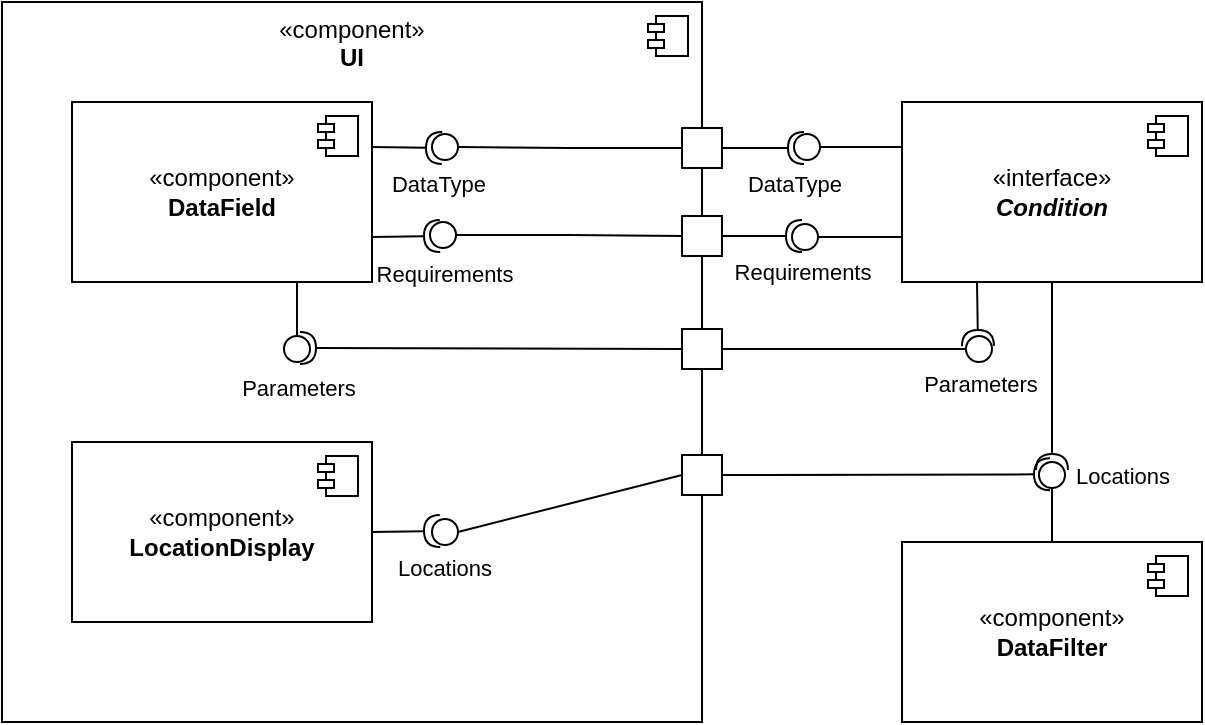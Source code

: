 <mxfile version="22.1.5" type="device">
  <diagram name="Page-1" id="2GO6flcjruMHqw1jbpVg">
    <mxGraphModel dx="700" dy="383" grid="1" gridSize="10" guides="1" tooltips="1" connect="1" arrows="1" fold="1" page="1" pageScale="1" pageWidth="1100" pageHeight="850" math="0" shadow="0">
      <root>
        <mxCell id="0" />
        <mxCell id="1" parent="0" />
        <mxCell id="JcRKv-q51x_LgkjwrklQ-1" value="«component»&lt;br&gt;&lt;b&gt;UI&lt;/b&gt;" style="html=1;dropTarget=0;whiteSpace=wrap;verticalAlign=top;" parent="1" vertex="1">
          <mxGeometry x="120" y="140" width="350" height="360" as="geometry" />
        </mxCell>
        <mxCell id="JcRKv-q51x_LgkjwrklQ-2" value="" style="shape=module;jettyWidth=8;jettyHeight=4;" parent="JcRKv-q51x_LgkjwrklQ-1" vertex="1">
          <mxGeometry x="1" width="20" height="20" relative="1" as="geometry">
            <mxPoint x="-27" y="7" as="offset" />
          </mxGeometry>
        </mxCell>
        <mxCell id="OWtk-PBOLNnDGbB9wQLR-29" style="edgeStyle=orthogonalEdgeStyle;rounded=0;orthogonalLoop=1;jettySize=auto;html=1;exitX=0.75;exitY=1;exitDx=0;exitDy=0;entryX=0.5;entryY=0;entryDx=0;entryDy=0;endArrow=none;endFill=0;" edge="1" parent="1" source="JcRKv-q51x_LgkjwrklQ-3" target="OWtk-PBOLNnDGbB9wQLR-28">
          <mxGeometry relative="1" as="geometry" />
        </mxCell>
        <mxCell id="OWtk-PBOLNnDGbB9wQLR-30" value="Parameters" style="edgeLabel;html=1;align=center;verticalAlign=middle;resizable=0;points=[];" vertex="1" connectable="0" parent="OWtk-PBOLNnDGbB9wQLR-29">
          <mxGeometry x="0.23" y="2" relative="1" as="geometry">
            <mxPoint x="-2" y="36" as="offset" />
          </mxGeometry>
        </mxCell>
        <mxCell id="JcRKv-q51x_LgkjwrklQ-3" value="«component»&lt;br&gt;&lt;b&gt;DataField&lt;/b&gt;" style="html=1;dropTarget=0;whiteSpace=wrap;" parent="1" vertex="1">
          <mxGeometry x="155" y="190" width="150" height="90" as="geometry" />
        </mxCell>
        <mxCell id="JcRKv-q51x_LgkjwrklQ-4" value="" style="shape=module;jettyWidth=8;jettyHeight=4;" parent="JcRKv-q51x_LgkjwrklQ-3" vertex="1">
          <mxGeometry x="1" width="20" height="20" relative="1" as="geometry">
            <mxPoint x="-27" y="7" as="offset" />
          </mxGeometry>
        </mxCell>
        <mxCell id="JcRKv-q51x_LgkjwrklQ-5" value="" style="rounded=0;orthogonalLoop=1;jettySize=auto;html=1;endArrow=halfCircle;endFill=0;endSize=6;strokeWidth=1;sketch=0;fontSize=12;curved=1;exitX=1;exitY=0.25;exitDx=0;exitDy=0;" parent="1" source="JcRKv-q51x_LgkjwrklQ-3" edge="1">
          <mxGeometry relative="1" as="geometry">
            <mxPoint x="325" y="230" as="sourcePoint" />
            <mxPoint x="340" y="213" as="targetPoint" />
          </mxGeometry>
        </mxCell>
        <mxCell id="JcRKv-q51x_LgkjwrklQ-8" value="DataType" style="edgeLabel;html=1;align=center;verticalAlign=middle;resizable=0;points=[];" parent="JcRKv-q51x_LgkjwrklQ-5" vertex="1" connectable="0">
          <mxGeometry x="-0.028" relative="1" as="geometry">
            <mxPoint x="16" y="18" as="offset" />
          </mxGeometry>
        </mxCell>
        <mxCell id="JcRKv-q51x_LgkjwrklQ-6" value="" style="ellipse;whiteSpace=wrap;html=1;align=center;aspect=fixed;fillColor=none;strokeColor=none;resizable=0;perimeter=centerPerimeter;rotatable=0;allowArrows=0;points=[];outlineConnect=1;" parent="1" vertex="1">
          <mxGeometry x="510" y="270" width="10" height="10" as="geometry" />
        </mxCell>
        <mxCell id="OWtk-PBOLNnDGbB9wQLR-1" value="" style="rounded=0;orthogonalLoop=1;jettySize=auto;html=1;endArrow=halfCircle;endFill=0;endSize=6;strokeWidth=1;sketch=0;fontSize=12;curved=1;exitX=1;exitY=0.75;exitDx=0;exitDy=0;" edge="1" parent="1" source="JcRKv-q51x_LgkjwrklQ-3">
          <mxGeometry relative="1" as="geometry">
            <mxPoint x="315" y="223" as="sourcePoint" />
            <mxPoint x="339" y="257" as="targetPoint" />
          </mxGeometry>
        </mxCell>
        <mxCell id="OWtk-PBOLNnDGbB9wQLR-2" value="Requirements" style="edgeLabel;html=1;align=center;verticalAlign=middle;resizable=0;points=[];" vertex="1" connectable="0" parent="OWtk-PBOLNnDGbB9wQLR-1">
          <mxGeometry x="-0.028" relative="1" as="geometry">
            <mxPoint x="19" y="18" as="offset" />
          </mxGeometry>
        </mxCell>
        <mxCell id="OWtk-PBOLNnDGbB9wQLR-9" style="edgeStyle=orthogonalEdgeStyle;rounded=0;orthogonalLoop=1;jettySize=auto;html=1;exitX=0;exitY=0.5;exitDx=0;exitDy=0;entryX=1;entryY=0.5;entryDx=0;entryDy=0;endArrow=none;endFill=0;" edge="1" parent="1" source="OWtk-PBOLNnDGbB9wQLR-4" target="OWtk-PBOLNnDGbB9wQLR-8">
          <mxGeometry relative="1" as="geometry" />
        </mxCell>
        <mxCell id="OWtk-PBOLNnDGbB9wQLR-4" value="" style="rounded=0;whiteSpace=wrap;html=1;" vertex="1" parent="1">
          <mxGeometry x="460" y="203" width="20" height="20" as="geometry" />
        </mxCell>
        <mxCell id="OWtk-PBOLNnDGbB9wQLR-5" value="" style="rounded=0;whiteSpace=wrap;html=1;" vertex="1" parent="1">
          <mxGeometry x="460" y="247" width="20" height="20" as="geometry" />
        </mxCell>
        <mxCell id="OWtk-PBOLNnDGbB9wQLR-8" value="" style="ellipse;whiteSpace=wrap;html=1;aspect=fixed;" vertex="1" parent="1">
          <mxGeometry x="335" y="206" width="13" height="13" as="geometry" />
        </mxCell>
        <mxCell id="OWtk-PBOLNnDGbB9wQLR-11" style="edgeStyle=orthogonalEdgeStyle;rounded=0;orthogonalLoop=1;jettySize=auto;html=1;exitX=1;exitY=0.5;exitDx=0;exitDy=0;entryX=0;entryY=0.5;entryDx=0;entryDy=0;endArrow=none;endFill=0;" edge="1" parent="1" source="OWtk-PBOLNnDGbB9wQLR-10" target="OWtk-PBOLNnDGbB9wQLR-5">
          <mxGeometry relative="1" as="geometry" />
        </mxCell>
        <mxCell id="OWtk-PBOLNnDGbB9wQLR-10" value="" style="ellipse;whiteSpace=wrap;html=1;aspect=fixed;" vertex="1" parent="1">
          <mxGeometry x="334" y="250" width="13" height="13" as="geometry" />
        </mxCell>
        <mxCell id="OWtk-PBOLNnDGbB9wQLR-23" style="edgeStyle=orthogonalEdgeStyle;rounded=0;orthogonalLoop=1;jettySize=auto;html=1;exitX=0;exitY=0.25;exitDx=0;exitDy=0;entryX=1;entryY=0.5;entryDx=0;entryDy=0;endArrow=none;endFill=0;" edge="1" parent="1" source="OWtk-PBOLNnDGbB9wQLR-12" target="OWtk-PBOLNnDGbB9wQLR-21">
          <mxGeometry relative="1" as="geometry" />
        </mxCell>
        <mxCell id="OWtk-PBOLNnDGbB9wQLR-24" style="edgeStyle=orthogonalEdgeStyle;rounded=0;orthogonalLoop=1;jettySize=auto;html=1;exitX=0;exitY=0.75;exitDx=0;exitDy=0;entryX=1;entryY=0.5;entryDx=0;entryDy=0;endArrow=none;endFill=0;" edge="1" parent="1" source="OWtk-PBOLNnDGbB9wQLR-12" target="OWtk-PBOLNnDGbB9wQLR-22">
          <mxGeometry relative="1" as="geometry" />
        </mxCell>
        <mxCell id="OWtk-PBOLNnDGbB9wQLR-12" value="«interface»&lt;br&gt;&lt;b&gt;&lt;i&gt;Condition&lt;/i&gt;&lt;/b&gt;" style="html=1;dropTarget=0;whiteSpace=wrap;" vertex="1" parent="1">
          <mxGeometry x="570" y="190" width="150" height="90" as="geometry" />
        </mxCell>
        <mxCell id="OWtk-PBOLNnDGbB9wQLR-13" value="" style="shape=module;jettyWidth=8;jettyHeight=4;" vertex="1" parent="OWtk-PBOLNnDGbB9wQLR-12">
          <mxGeometry x="1" width="20" height="20" relative="1" as="geometry">
            <mxPoint x="-27" y="7" as="offset" />
          </mxGeometry>
        </mxCell>
        <mxCell id="OWtk-PBOLNnDGbB9wQLR-17" value="" style="rounded=0;orthogonalLoop=1;jettySize=auto;html=1;endArrow=halfCircle;endFill=0;endSize=6;strokeWidth=1;sketch=0;fontSize=12;curved=1;exitX=1;exitY=0.5;exitDx=0;exitDy=0;" edge="1" parent="1" source="OWtk-PBOLNnDGbB9wQLR-4">
          <mxGeometry relative="1" as="geometry">
            <mxPoint x="486" y="213" as="sourcePoint" />
            <mxPoint x="521" y="213" as="targetPoint" />
          </mxGeometry>
        </mxCell>
        <mxCell id="OWtk-PBOLNnDGbB9wQLR-18" value="DataType" style="edgeLabel;html=1;align=center;verticalAlign=middle;resizable=0;points=[];" vertex="1" connectable="0" parent="OWtk-PBOLNnDGbB9wQLR-17">
          <mxGeometry x="-0.028" relative="1" as="geometry">
            <mxPoint x="16" y="18" as="offset" />
          </mxGeometry>
        </mxCell>
        <mxCell id="OWtk-PBOLNnDGbB9wQLR-19" value="" style="rounded=0;orthogonalLoop=1;jettySize=auto;html=1;endArrow=halfCircle;endFill=0;endSize=6;strokeWidth=1;sketch=0;fontSize=12;curved=1;exitX=1;exitY=0.5;exitDx=0;exitDy=0;" edge="1" parent="1" source="OWtk-PBOLNnDGbB9wQLR-5">
          <mxGeometry relative="1" as="geometry">
            <mxPoint x="486" y="258" as="sourcePoint" />
            <mxPoint x="520" y="257" as="targetPoint" />
          </mxGeometry>
        </mxCell>
        <mxCell id="OWtk-PBOLNnDGbB9wQLR-20" value="Requirements" style="edgeLabel;html=1;align=center;verticalAlign=middle;resizable=0;points=[];" vertex="1" connectable="0" parent="OWtk-PBOLNnDGbB9wQLR-19">
          <mxGeometry x="-0.028" relative="1" as="geometry">
            <mxPoint x="20" y="18" as="offset" />
          </mxGeometry>
        </mxCell>
        <mxCell id="OWtk-PBOLNnDGbB9wQLR-21" value="" style="ellipse;whiteSpace=wrap;html=1;aspect=fixed;" vertex="1" parent="1">
          <mxGeometry x="516" y="206" width="13" height="13" as="geometry" />
        </mxCell>
        <mxCell id="OWtk-PBOLNnDGbB9wQLR-22" value="" style="ellipse;whiteSpace=wrap;html=1;aspect=fixed;" vertex="1" parent="1">
          <mxGeometry x="515" y="251" width="13" height="13" as="geometry" />
        </mxCell>
        <mxCell id="OWtk-PBOLNnDGbB9wQLR-25" value="" style="rounded=0;orthogonalLoop=1;jettySize=auto;html=1;endArrow=halfCircle;endFill=0;endSize=6;strokeWidth=1;sketch=0;fontSize=12;curved=1;exitX=0.25;exitY=1;exitDx=0;exitDy=0;" edge="1" parent="1" source="OWtk-PBOLNnDGbB9wQLR-12">
          <mxGeometry relative="1" as="geometry">
            <mxPoint x="490" y="267" as="sourcePoint" />
            <mxPoint x="608" y="312" as="targetPoint" />
          </mxGeometry>
        </mxCell>
        <mxCell id="OWtk-PBOLNnDGbB9wQLR-26" value="Parameters" style="edgeLabel;html=1;align=center;verticalAlign=middle;resizable=0;points=[];" vertex="1" connectable="0" parent="OWtk-PBOLNnDGbB9wQLR-25">
          <mxGeometry x="-0.028" relative="1" as="geometry">
            <mxPoint x="1" y="35" as="offset" />
          </mxGeometry>
        </mxCell>
        <mxCell id="OWtk-PBOLNnDGbB9wQLR-35" style="edgeStyle=orthogonalEdgeStyle;rounded=0;orthogonalLoop=1;jettySize=auto;html=1;exitX=0;exitY=0.5;exitDx=0;exitDy=0;entryX=1;entryY=0.5;entryDx=0;entryDy=0;endArrow=none;endFill=0;" edge="1" parent="1" source="OWtk-PBOLNnDGbB9wQLR-27" target="OWtk-PBOLNnDGbB9wQLR-33">
          <mxGeometry relative="1" as="geometry" />
        </mxCell>
        <mxCell id="OWtk-PBOLNnDGbB9wQLR-27" value="" style="ellipse;whiteSpace=wrap;html=1;aspect=fixed;" vertex="1" parent="1">
          <mxGeometry x="602" y="307" width="13" height="13" as="geometry" />
        </mxCell>
        <mxCell id="OWtk-PBOLNnDGbB9wQLR-28" value="" style="ellipse;whiteSpace=wrap;html=1;aspect=fixed;" vertex="1" parent="1">
          <mxGeometry x="261" y="307" width="13" height="13" as="geometry" />
        </mxCell>
        <mxCell id="OWtk-PBOLNnDGbB9wQLR-31" value="" style="rounded=0;orthogonalLoop=1;jettySize=auto;html=1;endArrow=halfCircle;endFill=0;endSize=6;strokeWidth=1;sketch=0;fontSize=12;curved=1;exitX=0;exitY=0.5;exitDx=0;exitDy=0;" edge="1" parent="1" source="OWtk-PBOLNnDGbB9wQLR-33">
          <mxGeometry relative="1" as="geometry">
            <mxPoint x="618" y="290" as="sourcePoint" />
            <mxPoint x="269" y="313" as="targetPoint" />
          </mxGeometry>
        </mxCell>
        <mxCell id="OWtk-PBOLNnDGbB9wQLR-33" value="" style="rounded=0;whiteSpace=wrap;html=1;" vertex="1" parent="1">
          <mxGeometry x="460" y="303.5" width="20" height="20" as="geometry" />
        </mxCell>
        <mxCell id="OWtk-PBOLNnDGbB9wQLR-51" style="edgeStyle=orthogonalEdgeStyle;rounded=0;orthogonalLoop=1;jettySize=auto;html=1;exitX=0.5;exitY=0;exitDx=0;exitDy=0;entryX=0.5;entryY=1;entryDx=0;entryDy=0;endArrow=none;endFill=0;" edge="1" parent="1" source="OWtk-PBOLNnDGbB9wQLR-37" target="OWtk-PBOLNnDGbB9wQLR-46">
          <mxGeometry relative="1" as="geometry" />
        </mxCell>
        <mxCell id="OWtk-PBOLNnDGbB9wQLR-52" value="Locations" style="edgeLabel;html=1;align=center;verticalAlign=middle;resizable=0;points=[];" vertex="1" connectable="0" parent="OWtk-PBOLNnDGbB9wQLR-51">
          <mxGeometry x="0.22" relative="1" as="geometry">
            <mxPoint x="35" y="-17" as="offset" />
          </mxGeometry>
        </mxCell>
        <mxCell id="OWtk-PBOLNnDGbB9wQLR-37" value="«component»&lt;br&gt;&lt;b&gt;DataFilter&lt;/b&gt;" style="html=1;dropTarget=0;whiteSpace=wrap;" vertex="1" parent="1">
          <mxGeometry x="570" y="410" width="150" height="90" as="geometry" />
        </mxCell>
        <mxCell id="OWtk-PBOLNnDGbB9wQLR-38" value="" style="shape=module;jettyWidth=8;jettyHeight=4;" vertex="1" parent="OWtk-PBOLNnDGbB9wQLR-37">
          <mxGeometry x="1" width="20" height="20" relative="1" as="geometry">
            <mxPoint x="-27" y="7" as="offset" />
          </mxGeometry>
        </mxCell>
        <mxCell id="OWtk-PBOLNnDGbB9wQLR-39" value="«component»&lt;br&gt;&lt;b&gt;LocationDisplay&lt;/b&gt;" style="html=1;dropTarget=0;whiteSpace=wrap;" vertex="1" parent="1">
          <mxGeometry x="155" y="360" width="150" height="90" as="geometry" />
        </mxCell>
        <mxCell id="OWtk-PBOLNnDGbB9wQLR-40" value="" style="shape=module;jettyWidth=8;jettyHeight=4;" vertex="1" parent="OWtk-PBOLNnDGbB9wQLR-39">
          <mxGeometry x="1" width="20" height="20" relative="1" as="geometry">
            <mxPoint x="-27" y="7" as="offset" />
          </mxGeometry>
        </mxCell>
        <mxCell id="OWtk-PBOLNnDGbB9wQLR-42" value="" style="rounded=0;orthogonalLoop=1;jettySize=auto;html=1;endArrow=halfCircle;endFill=0;endSize=6;strokeWidth=1;sketch=0;fontSize=12;curved=1;exitX=1;exitY=0.5;exitDx=0;exitDy=0;" edge="1" parent="1" source="OWtk-PBOLNnDGbB9wQLR-39">
          <mxGeometry relative="1" as="geometry">
            <mxPoint x="305" y="405.5" as="sourcePoint" />
            <mxPoint x="339" y="404.5" as="targetPoint" />
          </mxGeometry>
        </mxCell>
        <mxCell id="OWtk-PBOLNnDGbB9wQLR-43" value="Locations" style="edgeLabel;html=1;align=center;verticalAlign=middle;resizable=0;points=[];" vertex="1" connectable="0" parent="OWtk-PBOLNnDGbB9wQLR-42">
          <mxGeometry x="-0.028" relative="1" as="geometry">
            <mxPoint x="19" y="18" as="offset" />
          </mxGeometry>
        </mxCell>
        <mxCell id="OWtk-PBOLNnDGbB9wQLR-44" value="" style="rounded=0;whiteSpace=wrap;html=1;" vertex="1" parent="1">
          <mxGeometry x="460" y="366.5" width="20" height="20" as="geometry" />
        </mxCell>
        <mxCell id="OWtk-PBOLNnDGbB9wQLR-46" value="" style="ellipse;whiteSpace=wrap;html=1;aspect=fixed;" vertex="1" parent="1">
          <mxGeometry x="638.5" y="370" width="13" height="13" as="geometry" />
        </mxCell>
        <mxCell id="OWtk-PBOLNnDGbB9wQLR-56" style="rounded=0;orthogonalLoop=1;jettySize=auto;html=1;exitX=1;exitY=0.5;exitDx=0;exitDy=0;entryX=0;entryY=0.5;entryDx=0;entryDy=0;endArrow=none;endFill=0;" edge="1" parent="1" source="OWtk-PBOLNnDGbB9wQLR-53" target="OWtk-PBOLNnDGbB9wQLR-44">
          <mxGeometry relative="1" as="geometry" />
        </mxCell>
        <mxCell id="OWtk-PBOLNnDGbB9wQLR-53" value="" style="ellipse;whiteSpace=wrap;html=1;aspect=fixed;" vertex="1" parent="1">
          <mxGeometry x="335" y="398.5" width="13" height="13" as="geometry" />
        </mxCell>
        <mxCell id="OWtk-PBOLNnDGbB9wQLR-57" value="" style="rounded=0;orthogonalLoop=1;jettySize=auto;html=1;endArrow=halfCircle;endFill=0;endSize=6;strokeWidth=1;sketch=0;fontSize=12;curved=1;exitX=1;exitY=0.5;exitDx=0;exitDy=0;" edge="1" parent="1" source="OWtk-PBOLNnDGbB9wQLR-44">
          <mxGeometry relative="1" as="geometry">
            <mxPoint x="604" y="376.17" as="sourcePoint" />
            <mxPoint x="644" y="376.17" as="targetPoint" />
          </mxGeometry>
        </mxCell>
        <mxCell id="OWtk-PBOLNnDGbB9wQLR-62" value="" style="rounded=0;orthogonalLoop=1;jettySize=auto;html=1;endArrow=halfCircle;endFill=0;endSize=6;strokeWidth=1;sketch=0;fontSize=12;curved=1;exitX=0.5;exitY=1;exitDx=0;exitDy=0;" edge="1" parent="1" source="OWtk-PBOLNnDGbB9wQLR-12">
          <mxGeometry relative="1" as="geometry">
            <mxPoint x="644" y="343" as="sourcePoint" />
            <mxPoint x="645" y="374" as="targetPoint" />
          </mxGeometry>
        </mxCell>
      </root>
    </mxGraphModel>
  </diagram>
</mxfile>

